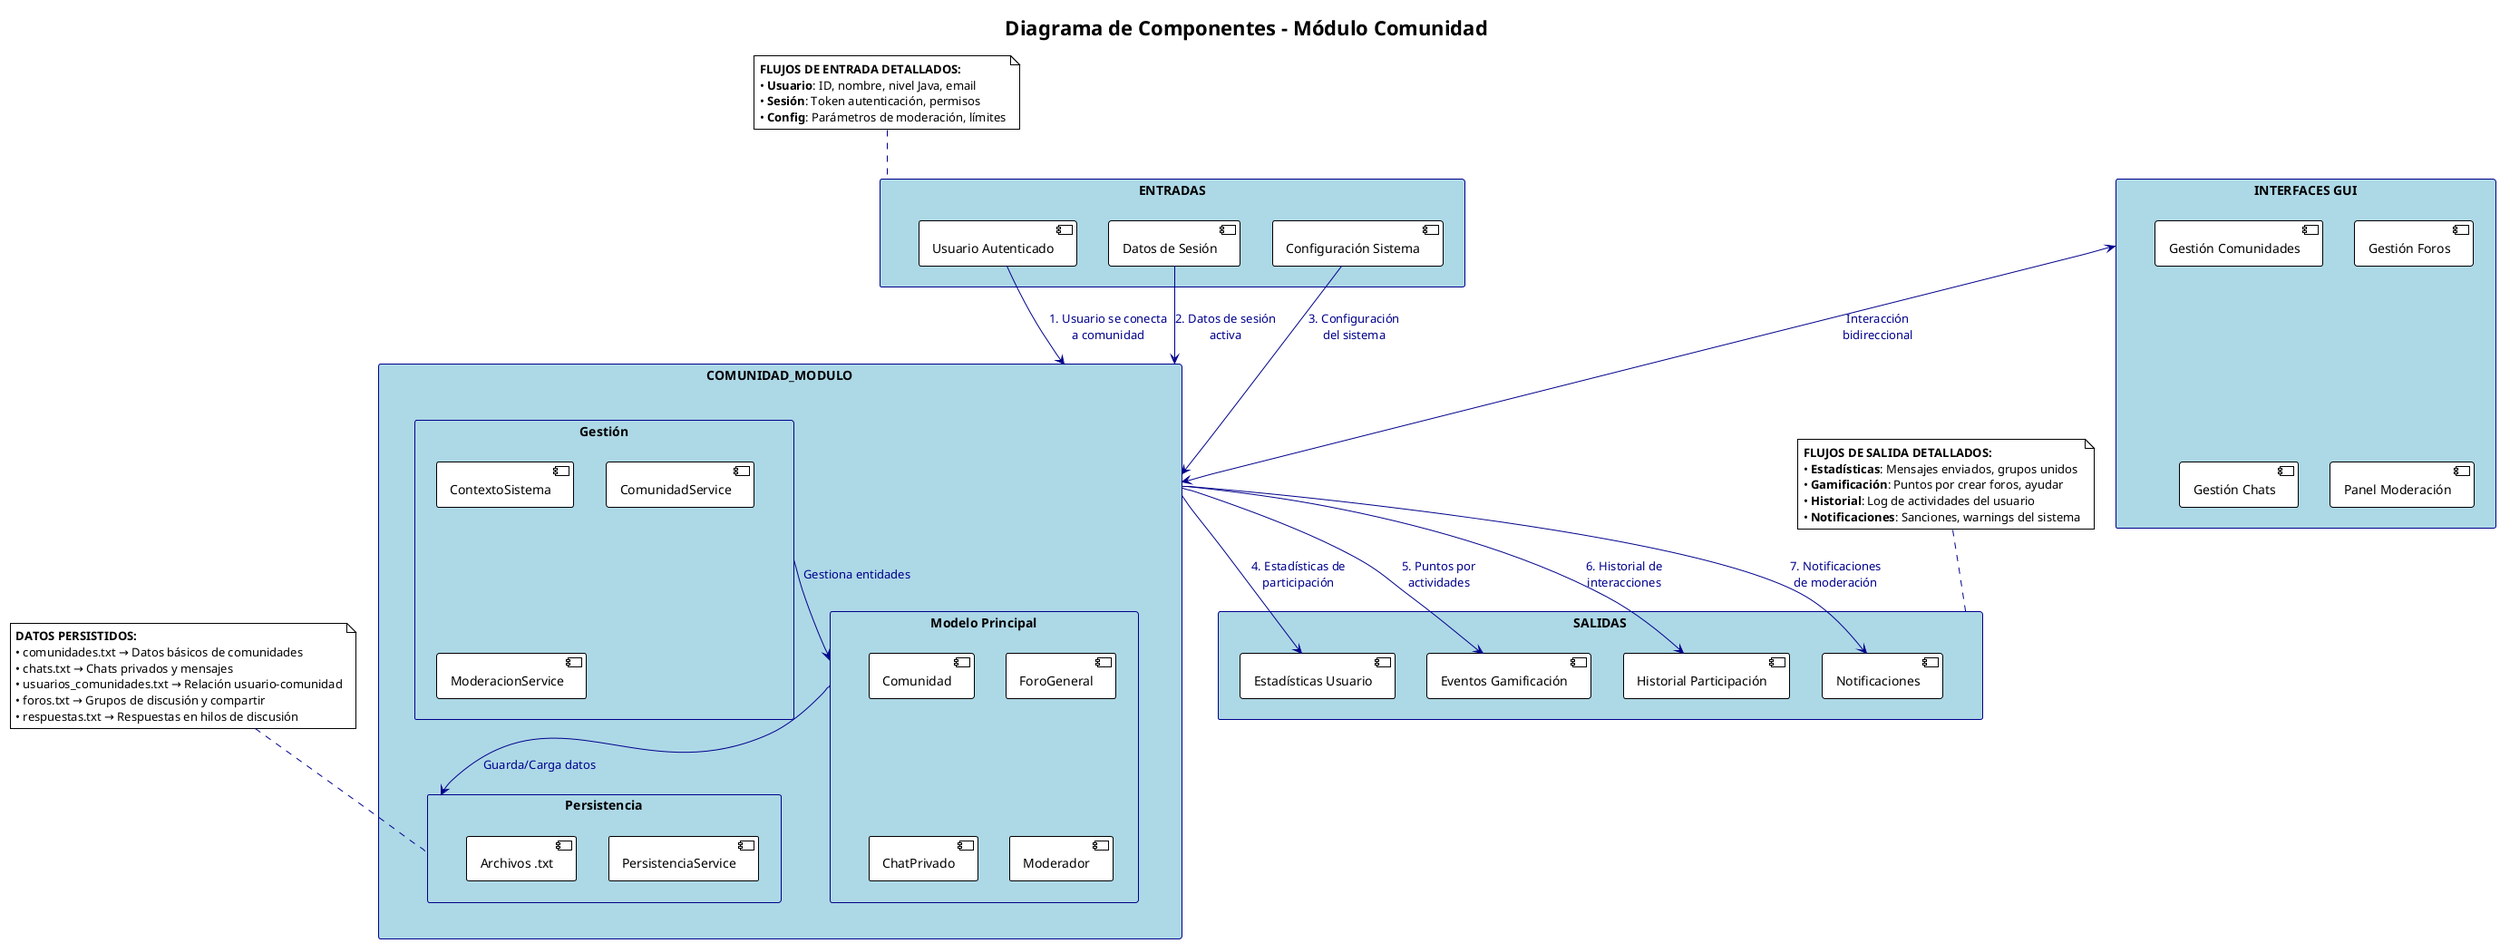 @startuml Flujos_Entrada_Salida_Comunidad

!theme plain
title Diagrama de Componentes - Módulo Comunidad

skinparam rectangle {
    BackgroundColor LightBlue
    BorderColor DarkBlue
}

skinparam arrow {
    Color DarkBlue
    FontColor DarkBlue
}

' ENTRADAS AL MÓDULO
rectangle "**ENTRADAS**" as Entradas {
  [Usuario Autenticado] as UserIn
  [Datos de Sesión] as SessionIn
  [Configuración Sistema] as ConfigIn
}

' NÚCLEO DEL MÓDULO
rectangle "**COMUNIDAD_MODULO**" as Core {
  rectangle "Modelo Principal" as ModeloCore {
    [Comunidad]
    [ForoGeneral] 
    [ChatPrivado]
    [Moderador]
  }
  
  rectangle "Gestión" as Gestion {
    [ContextoSistema]
    [ComunidadService]
    [ModeracionService]
  }
  
  rectangle "Persistencia" as Persist {
    [PersistenciaService]
    [Archivos .txt]
  }
}

' SALIDAS DEL MÓDULO
rectangle "**SALIDAS**" as Salidas {
  [Estadísticas Usuario] as StatsOut
  [Eventos Gamificación] as GameOut
  [Historial Participación] as HistOut
  [Notificaciones] as NotifOut
}

' INTERFACES DE USUARIO
rectangle "**INTERFACES GUI**" as GUI {
  [Gestión Comunidades]
  [Gestión Foros]
  [Gestión Chats]
  [Panel Moderación]
}

' === FLUJOS DE ENTRADA ===
UserIn --> Core : "1. Usuario se conecta\na comunidad"
SessionIn --> Core : "2. Datos de sesión\nactiva"
ConfigIn --> Core : "3. Configuración\ndel sistema"

' === FLUJOS INTERNOS ===
Gestion --> ModeloCore : "Gestiona entidades"
ModeloCore --> Persist : "Guarda/Carga datos"

' === FLUJOS DE SALIDA ===
Core --> StatsOut : "4. Estadísticas de\nparticipación"
Core --> GameOut : "5. Puntos por\nactividades"
Core --> HistOut : "6. Historial de\ninteracciones"
Core --> NotifOut : "7. Notificaciones\nde moderación"

' === INTERACCIÓN CON GUI ===
GUI <--> Core : "Interacción\nbidireccional"

' === DETALLES DE FLUJOS ===
note as N1
**FLUJOS DE ENTRADA DETALLADOS:**
• **Usuario**: ID, nombre, nivel Java, email
• **Sesión**: Token autenticación, permisos
• **Config**: Parámetros de moderación, límites
end note

note as N2
**FLUJOS DE SALIDA DETALLADOS:**
• **Estadísticas**: Mensajes enviados, grupos unidos
• **Gamificación**: Puntos por crear foros, ayudar
• **Historial**: Log de actividades del usuario
• **Notificaciones**: Sanciones, warnings del sistema
end note

note as N3
**DATOS PERSISTIDOS:**
• comunidades.txt → Datos básicos de comunidades
• chats.txt → Chats privados y mensajes
• usuarios_comunidades.txt → Relación usuario-comunidad
• foros.txt → Grupos de discusión y compartir
• respuestas.txt → Respuestas en hilos de discusión
end note

N1 .. Entradas
N2 .. Salidas
N3 .. Persist

@enduml
